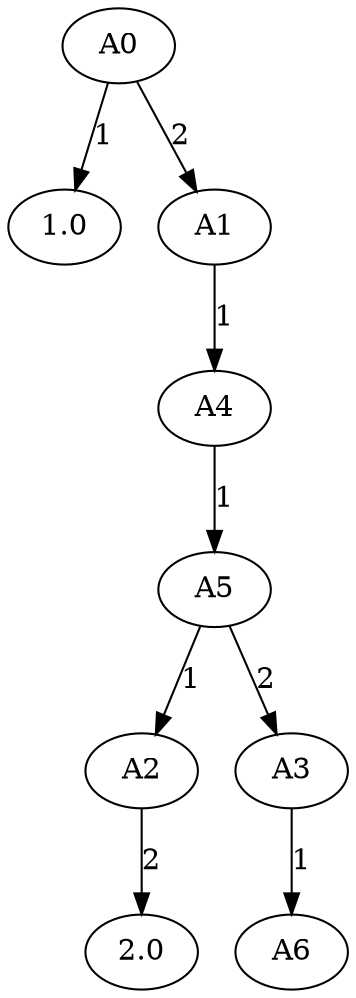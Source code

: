// Random importance
digraph {
	0 [label=A0]
	1.0 [label=1.0]
	0 -> 1.0 [label=1]
	1 [label=A1]
	0 -> 1 [label=2]
	4 [label=A4]
	1 -> 4 [label=1]
	5 [label=A5]
	4 -> 5 [label=1]
	2 [label=A2]
	5 -> 2 [label=1]
	2.0 [label=2.0]
	2 -> 2.0 [label=2]
	3 [label=A3]
	5 -> 3 [label=2]
	6 [label=A6]
	3 -> 6 [label=1]
}
